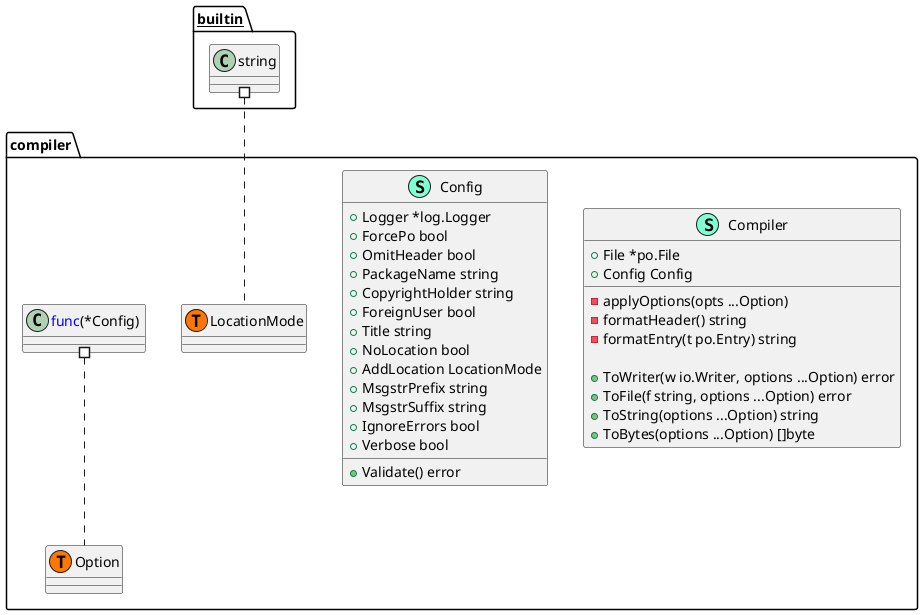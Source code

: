 @startuml
namespace compiler {
    class Compiler << (S,Aquamarine) >> {
        + File *po.File
        + Config Config

        - applyOptions(opts ...Option) 
        - formatHeader() string
        - formatEntry(t po.Entry) string

        + ToWriter(w io.Writer, options ...Option) error
        + ToFile(f string, options ...Option) error
        + ToString(options ...Option) string
        + ToBytes(options ...Option) []byte

    }
    class Config << (S,Aquamarine) >> {
        + Logger *log.Logger
        + ForcePo bool
        + OmitHeader bool
        + PackageName string
        + CopyrightHolder string
        + ForeignUser bool
        + Title string
        + NoLocation bool
        + AddLocation LocationMode
        + MsgstrPrefix string
        + MsgstrSuffix string
        + IgnoreErrors bool
        + Verbose bool

        + Validate() error

    }
    class compiler.LocationMode << (T, #FF7700) >>  {
    }
    class compiler.Option << (T, #FF7700) >>  {
    }
}


"__builtin__.string" #.. "compiler.LocationMode"
"compiler.<font color=blue>func</font>(*Config) " #.. "compiler.Option"
@enduml

